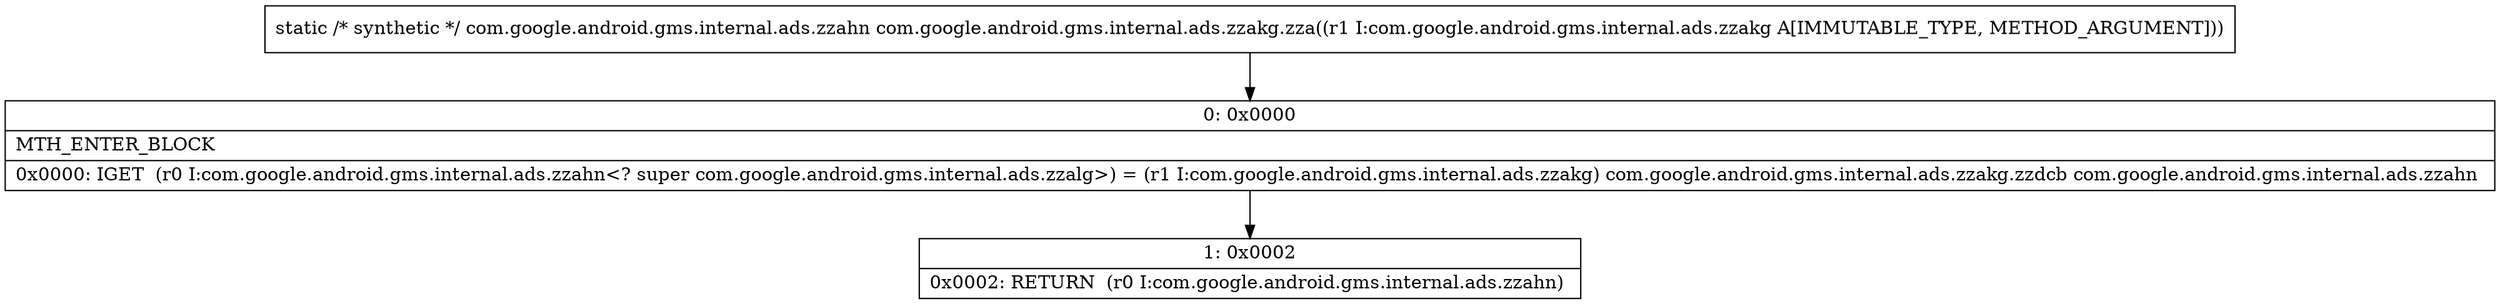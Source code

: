 digraph "CFG forcom.google.android.gms.internal.ads.zzakg.zza(Lcom\/google\/android\/gms\/internal\/ads\/zzakg;)Lcom\/google\/android\/gms\/internal\/ads\/zzahn;" {
Node_0 [shape=record,label="{0\:\ 0x0000|MTH_ENTER_BLOCK\l|0x0000: IGET  (r0 I:com.google.android.gms.internal.ads.zzahn\<? super com.google.android.gms.internal.ads.zzalg\>) = (r1 I:com.google.android.gms.internal.ads.zzakg) com.google.android.gms.internal.ads.zzakg.zzdcb com.google.android.gms.internal.ads.zzahn \l}"];
Node_1 [shape=record,label="{1\:\ 0x0002|0x0002: RETURN  (r0 I:com.google.android.gms.internal.ads.zzahn) \l}"];
MethodNode[shape=record,label="{static \/* synthetic *\/ com.google.android.gms.internal.ads.zzahn com.google.android.gms.internal.ads.zzakg.zza((r1 I:com.google.android.gms.internal.ads.zzakg A[IMMUTABLE_TYPE, METHOD_ARGUMENT])) }"];
MethodNode -> Node_0;
Node_0 -> Node_1;
}

